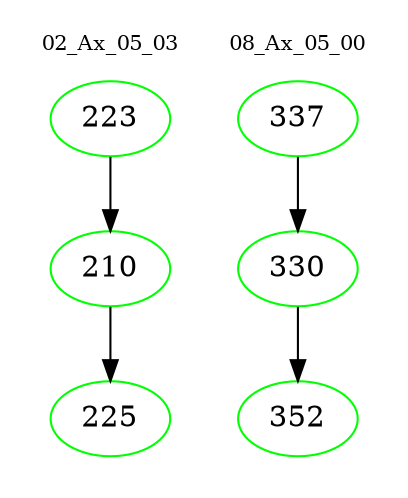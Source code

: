 digraph{
subgraph cluster_0 {
color = white
label = "02_Ax_05_03";
fontsize=10;
T0_223 [label="223", color="green"]
T0_223 -> T0_210 [color="black"]
T0_210 [label="210", color="green"]
T0_210 -> T0_225 [color="black"]
T0_225 [label="225", color="green"]
}
subgraph cluster_1 {
color = white
label = "08_Ax_05_00";
fontsize=10;
T1_337 [label="337", color="green"]
T1_337 -> T1_330 [color="black"]
T1_330 [label="330", color="green"]
T1_330 -> T1_352 [color="black"]
T1_352 [label="352", color="green"]
}
}
